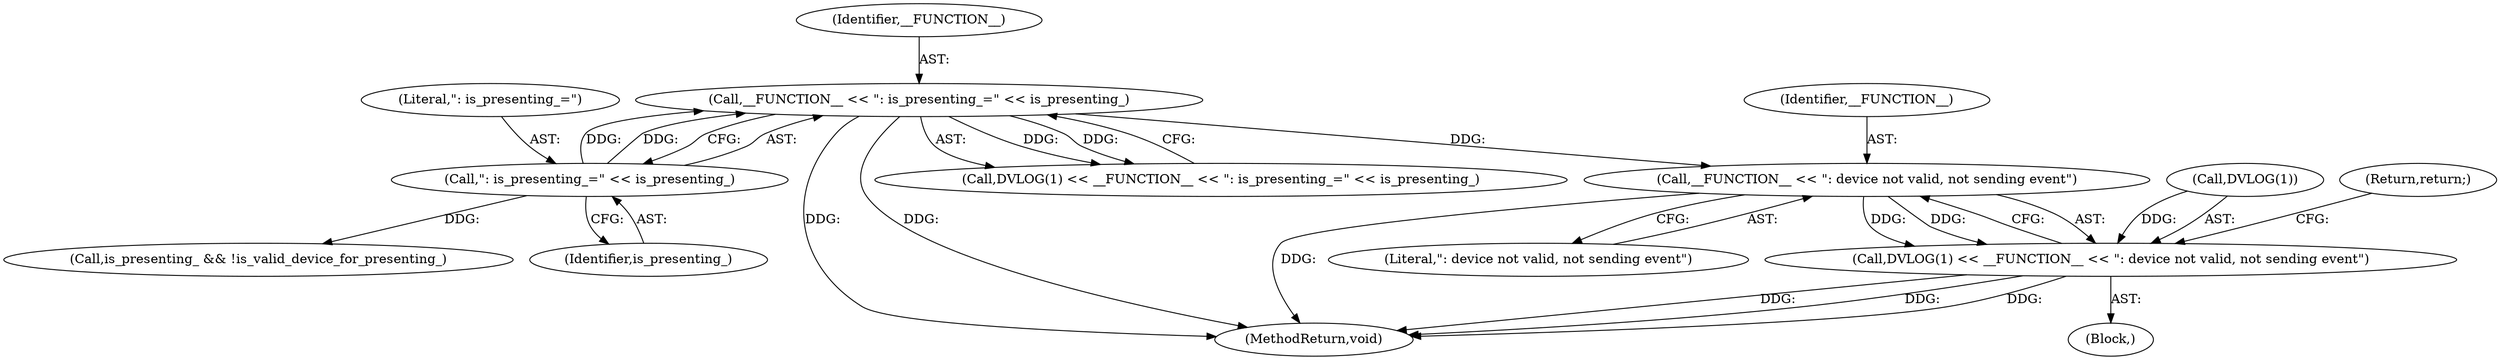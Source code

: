 digraph "0_Chrome_262e77a72493e36e8006aeeba1c7497a42ee5ad9_4@API" {
"1000119" [label="(Call,__FUNCTION__ << \": device not valid, not sending event\")"];
"1000105" [label="(Call,__FUNCTION__ << \": is_presenting_=\" << is_presenting_)"];
"1000107" [label="(Call,\": is_presenting_=\" << is_presenting_)"];
"1000116" [label="(Call,DVLOG(1) << __FUNCTION__ << \": device not valid, not sending event\")"];
"1000107" [label="(Call,\": is_presenting_=\" << is_presenting_)"];
"1000130" [label="(MethodReturn,void)"];
"1000119" [label="(Call,__FUNCTION__ << \": device not valid, not sending event\")"];
"1000117" [label="(Call,DVLOG(1))"];
"1000105" [label="(Call,__FUNCTION__ << \": is_presenting_=\" << is_presenting_)"];
"1000115" [label="(Block,)"];
"1000122" [label="(Return,return;)"];
"1000121" [label="(Literal,\": device not valid, not sending event\")"];
"1000102" [label="(Call,DVLOG(1) << __FUNCTION__ << \": is_presenting_=\" << is_presenting_)"];
"1000108" [label="(Literal,\": is_presenting_=\")"];
"1000111" [label="(Call,is_presenting_ && !is_valid_device_for_presenting_)"];
"1000109" [label="(Identifier,is_presenting_)"];
"1000116" [label="(Call,DVLOG(1) << __FUNCTION__ << \": device not valid, not sending event\")"];
"1000106" [label="(Identifier,__FUNCTION__)"];
"1000120" [label="(Identifier,__FUNCTION__)"];
"1000119" -> "1000116"  [label="AST: "];
"1000119" -> "1000121"  [label="CFG: "];
"1000120" -> "1000119"  [label="AST: "];
"1000121" -> "1000119"  [label="AST: "];
"1000116" -> "1000119"  [label="CFG: "];
"1000119" -> "1000130"  [label="DDG: "];
"1000119" -> "1000116"  [label="DDG: "];
"1000119" -> "1000116"  [label="DDG: "];
"1000105" -> "1000119"  [label="DDG: "];
"1000105" -> "1000102"  [label="AST: "];
"1000105" -> "1000107"  [label="CFG: "];
"1000106" -> "1000105"  [label="AST: "];
"1000107" -> "1000105"  [label="AST: "];
"1000102" -> "1000105"  [label="CFG: "];
"1000105" -> "1000130"  [label="DDG: "];
"1000105" -> "1000130"  [label="DDG: "];
"1000105" -> "1000102"  [label="DDG: "];
"1000105" -> "1000102"  [label="DDG: "];
"1000107" -> "1000105"  [label="DDG: "];
"1000107" -> "1000105"  [label="DDG: "];
"1000107" -> "1000109"  [label="CFG: "];
"1000108" -> "1000107"  [label="AST: "];
"1000109" -> "1000107"  [label="AST: "];
"1000107" -> "1000111"  [label="DDG: "];
"1000116" -> "1000115"  [label="AST: "];
"1000117" -> "1000116"  [label="AST: "];
"1000122" -> "1000116"  [label="CFG: "];
"1000116" -> "1000130"  [label="DDG: "];
"1000116" -> "1000130"  [label="DDG: "];
"1000116" -> "1000130"  [label="DDG: "];
"1000117" -> "1000116"  [label="DDG: "];
}

